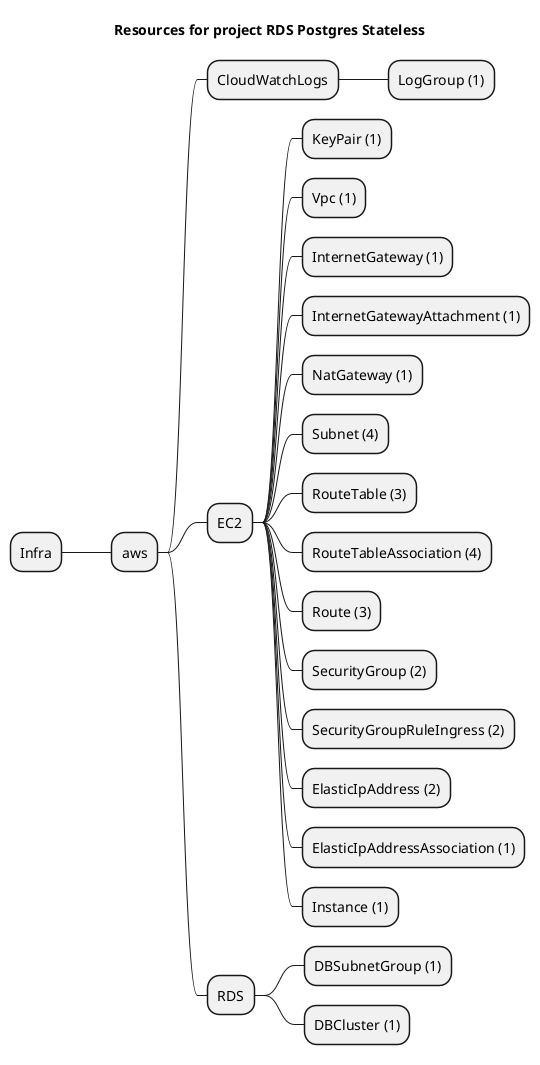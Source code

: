 @startmindmap
title Resources for project RDS Postgres Stateless
skinparam monochrome true
+ Infra
++ aws
+++ CloudWatchLogs
++++ LogGroup (1)
+++ EC2
++++ KeyPair (1)
++++ Vpc (1)
++++ InternetGateway (1)
++++ InternetGatewayAttachment (1)
++++ NatGateway (1)
++++ Subnet (4)
++++ RouteTable (3)
++++ RouteTableAssociation (4)
++++ Route (3)
++++ SecurityGroup (2)
++++ SecurityGroupRuleIngress (2)
++++ ElasticIpAddress (2)
++++ ElasticIpAddressAssociation (1)
++++ Instance (1)
+++ RDS
++++ DBSubnetGroup (1)
++++ DBCluster (1)
@endmindmap